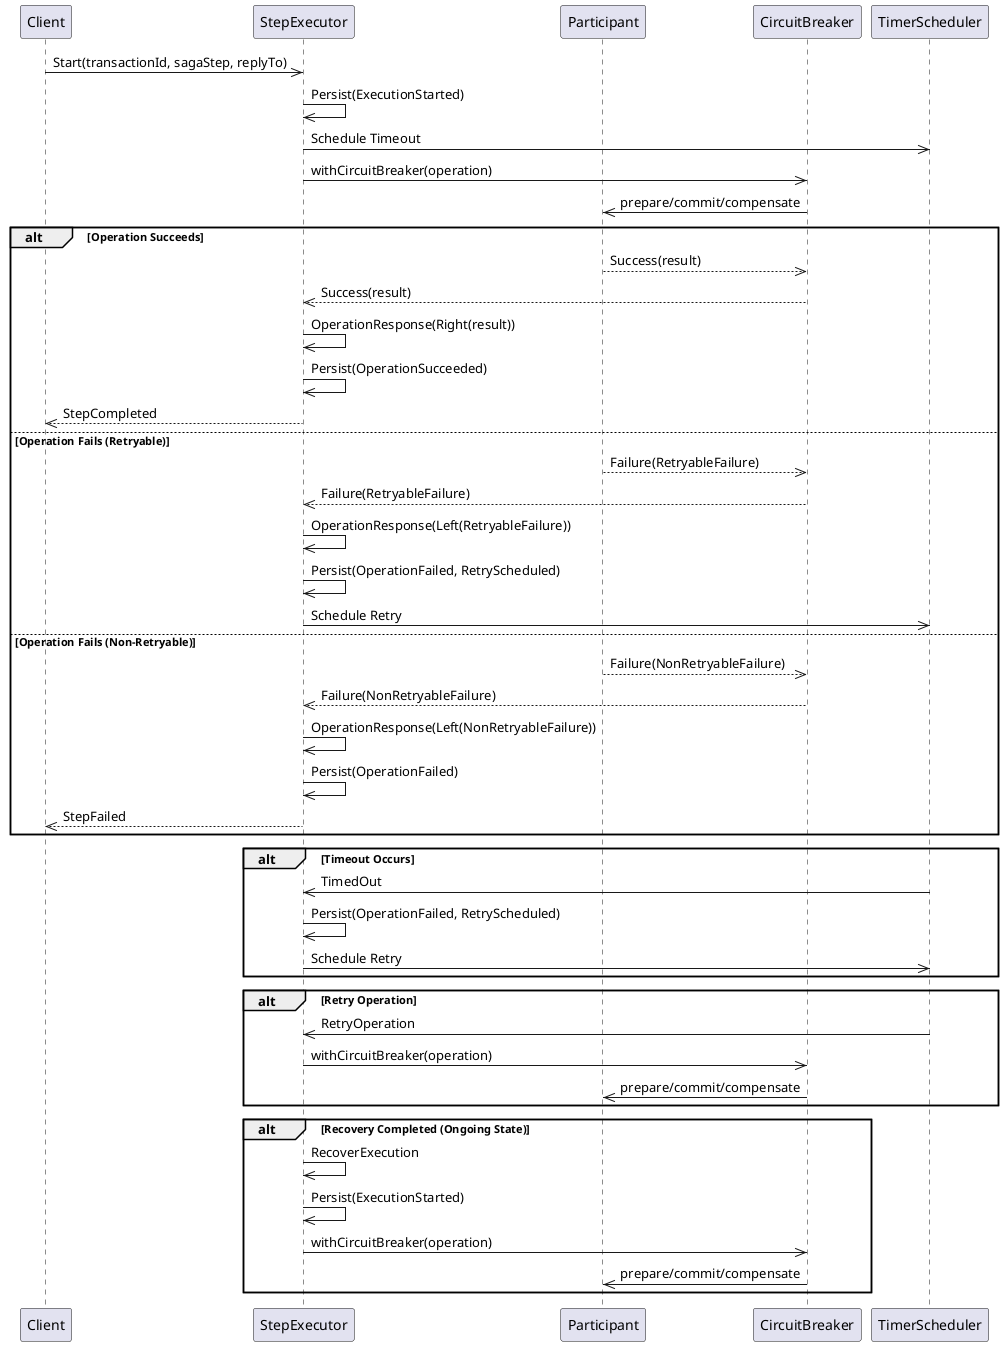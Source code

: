 

@startuml
    participant Client
    participant StepExecutor
    participant Participant
    participant CircuitBreaker
    participant TimerScheduler

    Client->>StepExecutor: Start(transactionId, sagaStep, replyTo)
    StepExecutor->>StepExecutor: Persist(ExecutionStarted)
    StepExecutor->>TimerScheduler: Schedule Timeout
    StepExecutor->>CircuitBreaker: withCircuitBreaker(operation)
    CircuitBreaker->>Participant: prepare/commit/compensate

    alt Operation Succeeds
        Participant-->>CircuitBreaker: Success(result)
        CircuitBreaker-->>StepExecutor: Success(result)
        StepExecutor->>StepExecutor: OperationResponse(Right(result))
        StepExecutor->>StepExecutor: Persist(OperationSucceeded)
        StepExecutor-->>Client: StepCompleted
    else Operation Fails (Retryable)
        Participant-->>CircuitBreaker: Failure(RetryableFailure)
        CircuitBreaker-->>StepExecutor: Failure(RetryableFailure)
        StepExecutor->>StepExecutor: OperationResponse(Left(RetryableFailure))
        StepExecutor->>StepExecutor: Persist(OperationFailed, RetryScheduled)
        StepExecutor->>TimerScheduler: Schedule Retry
    else Operation Fails (Non-Retryable)
        Participant-->>CircuitBreaker: Failure(NonRetryableFailure)
        CircuitBreaker-->>StepExecutor: Failure(NonRetryableFailure)
        StepExecutor->>StepExecutor: OperationResponse(Left(NonRetryableFailure))
        StepExecutor->>StepExecutor: Persist(OperationFailed)
        StepExecutor-->>Client: StepFailed
    end

    alt Timeout Occurs
        TimerScheduler->>StepExecutor: TimedOut
        StepExecutor->>StepExecutor: Persist(OperationFailed, RetryScheduled)
        StepExecutor->>TimerScheduler: Schedule Retry
    end

    alt Retry Operation
        TimerScheduler->>StepExecutor: RetryOperation
        StepExecutor->>CircuitBreaker: withCircuitBreaker(operation)
        CircuitBreaker->>Participant: prepare/commit/compensate
    end

    alt Recovery Completed (Ongoing State)
        StepExecutor->>StepExecutor: RecoverExecution
        StepExecutor->>StepExecutor: Persist(ExecutionStarted)
        StepExecutor->>CircuitBreaker: withCircuitBreaker(operation)
        CircuitBreaker->>Participant: prepare/commit/compensate
    end
@enduml

@startuml
    participant Client
    participant StepExecutor
    participant Participant
    participant TimerScheduler

    Client->>StepExecutor: Start(transactionId, sagaStep, replyTo)
    StepExecutor->>StepExecutor: Persist(ExecutionStarted)
    StepExecutor->>TimerScheduler: Schedule Timeout
    StepExecutor->>Participant: prepare/commit/compensate

    alt Operation Succeeds
        Participant-->>StepExecutor: Success(result)
        StepExecutor->>StepExecutor: OperationResponse(Right(result))
        StepExecutor->>StepExecutor: Persist(OperationSucceeded)
        StepExecutor-->>Client: StepCompleted
    else Operation Fails (Retryable)
        Participant-->>StepExecutor: Failure(RetryableFailure)
        StepExecutor->>StepExecutor: OperationResponse(Left(RetryableFailure))
        StepExecutor->>StepExecutor: Persist(OperationFailed, RetryScheduled)
        StepExecutor->>TimerScheduler: Schedule Retry
    else Operation Fails (Non-Retryable)
        Participant-->>StepExecutor: Failure(NonRetryableFailure)
        StepExecutor->>StepExecutor: OperationResponse(Left(NonRetryableFailure))
        StepExecutor->>StepExecutor: Persist(OperationFailed)
        StepExecutor-->>Client: StepFailed
    end

    alt Timeout Occurs
        TimerScheduler->>StepExecutor: TimedOut
        StepExecutor->>StepExecutor: Persist(OperationFailed, RetryScheduled)
        StepExecutor->>TimerScheduler: Schedule Retry
    end

    alt Retry Operation
        TimerScheduler->>StepExecutor: RetryOperation
        StepExecutor->>Participant: prepare/commit/compensate
    end

    alt Recovery Completed (Ongoing State)
        StepExecutor->>StepExecutor: RecoverExecution
        StepExecutor->>StepExecutor: Persist(ExecutionStarted)
        StepExecutor->>Participant: prepare/commit/compensate
    end
@enduml